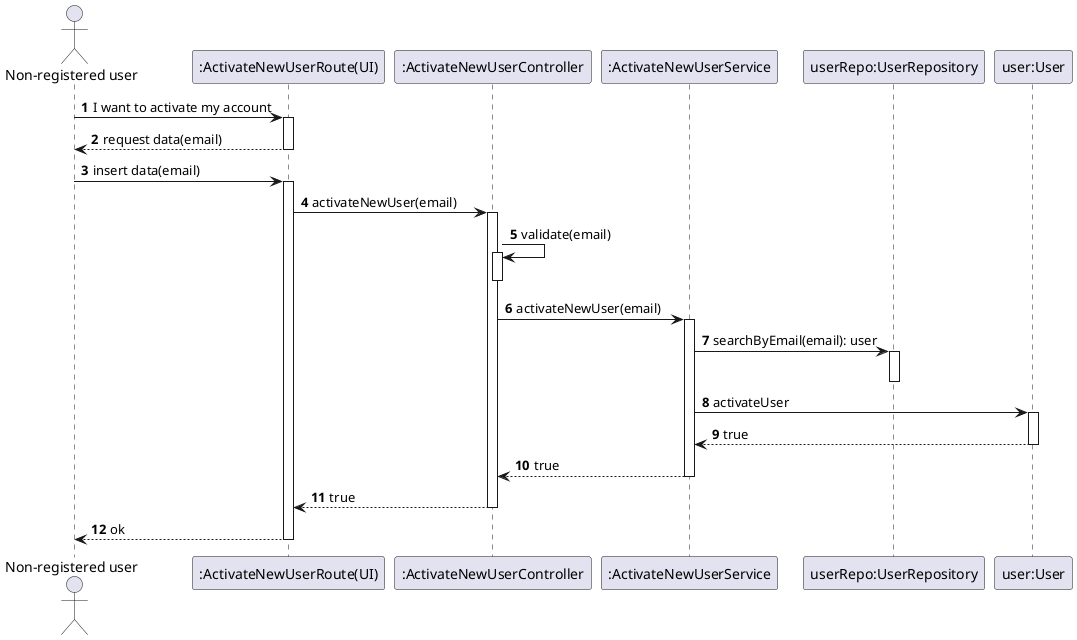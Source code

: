 @startuml
'https://plantuml.com/class-diagram

autonumber
actor "Non-registered user" as user
participant ":ActivateNewUserRoute(UI)" as route
participant ":ActivateNewUserController" as controller
participant ":ActivateNewUserService" as service

participant "userRepo:UserRepository" as repo
participant "user:User" as user1

user -> route :I want to activate my account
activate route
user <-- route: request data(email)
deactivate route
user -> route: insert data(email)
activate route
route -> controller: activateNewUser(email)
activate controller
controller -> controller:validate(email)
activate controller
deactivate controller
controller -> service : activateNewUser(email)
activate service
service -> repo: searchByEmail(email): user
activate repo
deactivate repo

service -> user1: activateUser
activate user1
user1 --> service: true
deactivate user1

controller <-- service: true
deactivate service
deactivate service
route <-- controller : true
deactivate controller
user <-- route: ok
deactivate route


@enduml